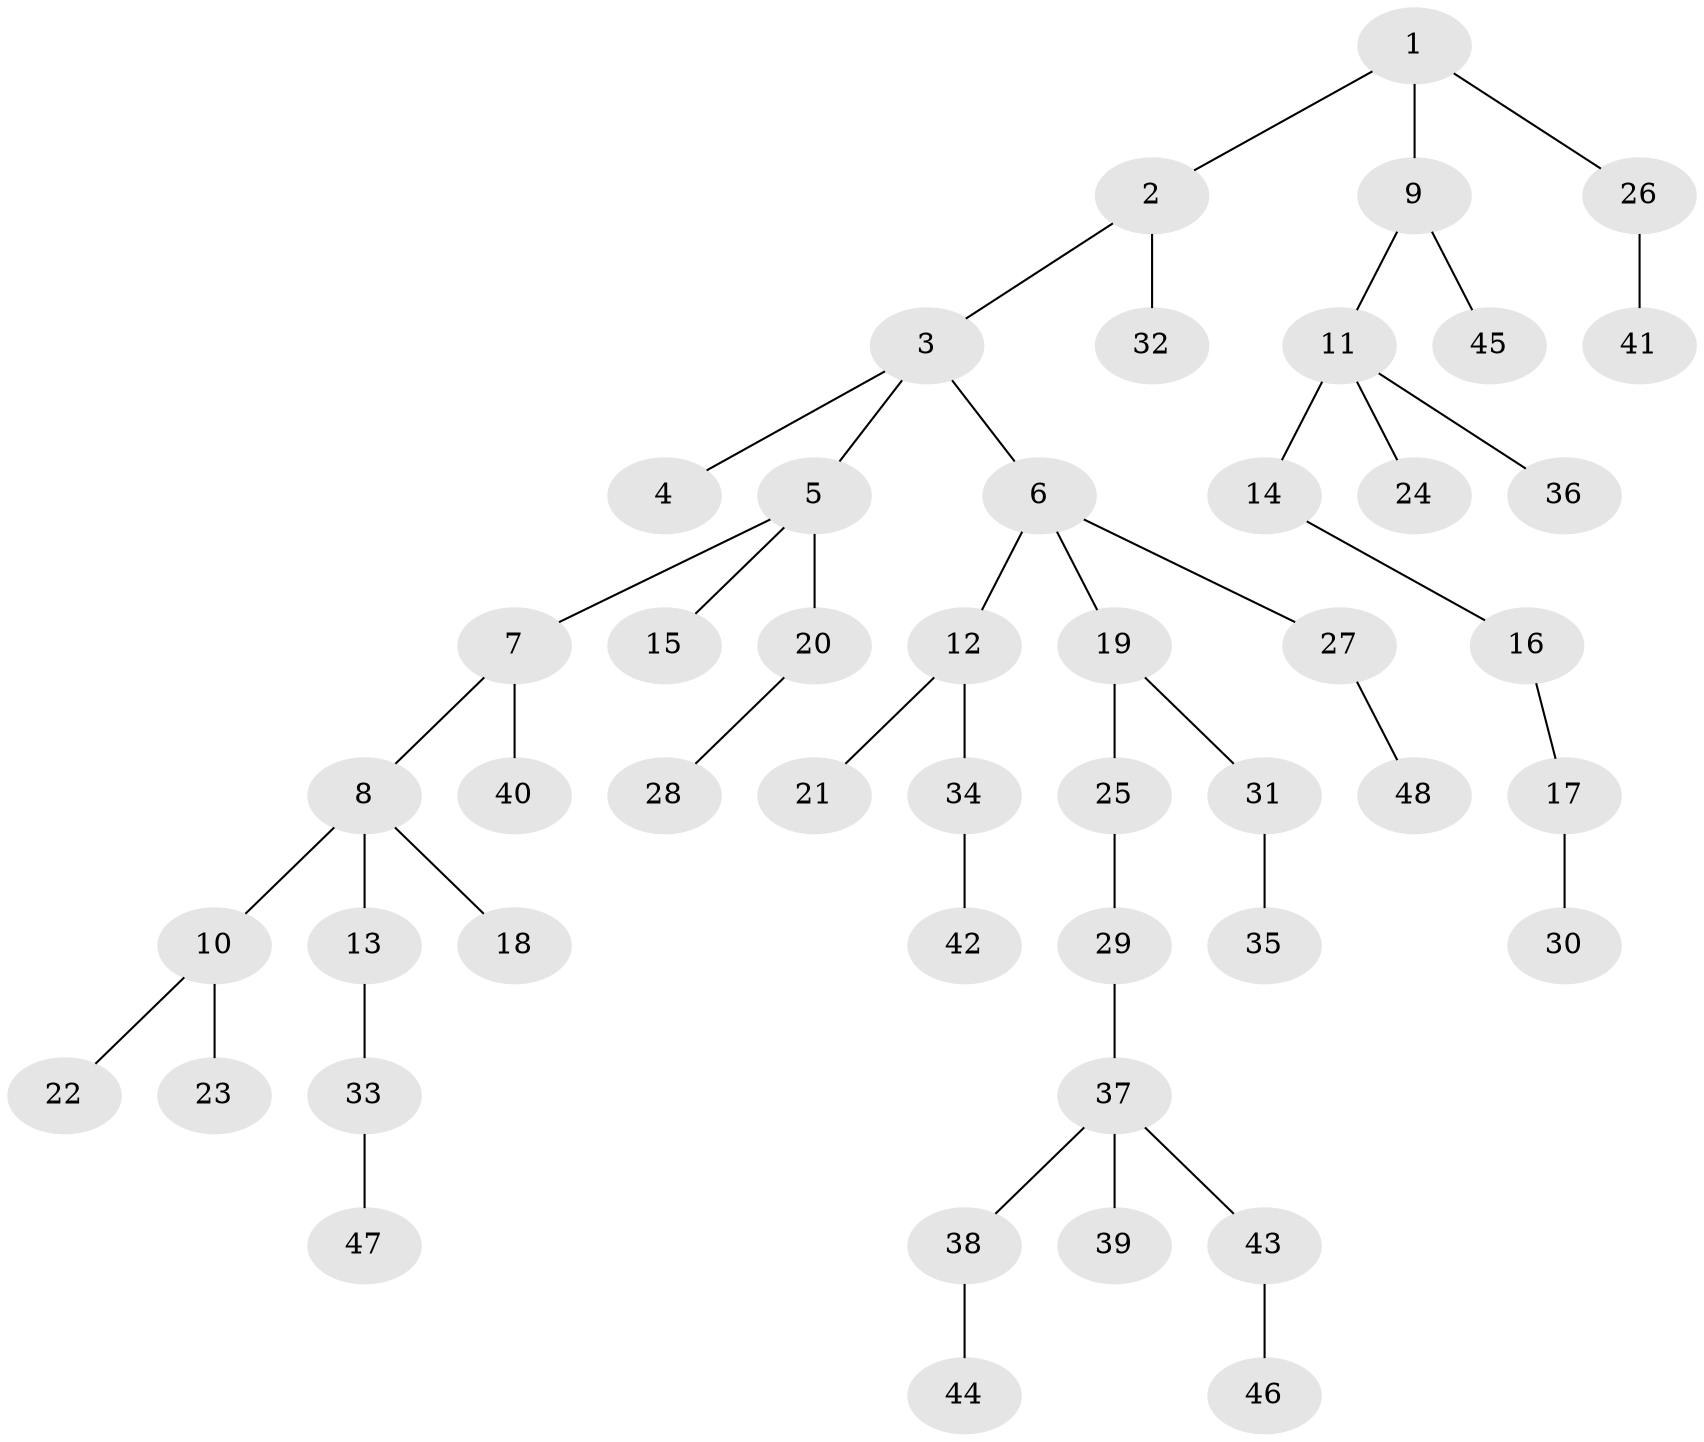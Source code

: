 // original degree distribution, {6: 0.02197802197802198, 4: 0.04395604395604396, 5: 0.06593406593406594, 2: 0.2087912087912088, 3: 0.13186813186813187, 1: 0.5274725274725275}
// Generated by graph-tools (version 1.1) at 2025/37/03/09/25 02:37:05]
// undirected, 48 vertices, 47 edges
graph export_dot {
graph [start="1"]
  node [color=gray90,style=filled];
  1;
  2;
  3;
  4;
  5;
  6;
  7;
  8;
  9;
  10;
  11;
  12;
  13;
  14;
  15;
  16;
  17;
  18;
  19;
  20;
  21;
  22;
  23;
  24;
  25;
  26;
  27;
  28;
  29;
  30;
  31;
  32;
  33;
  34;
  35;
  36;
  37;
  38;
  39;
  40;
  41;
  42;
  43;
  44;
  45;
  46;
  47;
  48;
  1 -- 2 [weight=1.0];
  1 -- 9 [weight=3.0];
  1 -- 26 [weight=1.0];
  2 -- 3 [weight=1.0];
  2 -- 32 [weight=1.0];
  3 -- 4 [weight=1.0];
  3 -- 5 [weight=1.0];
  3 -- 6 [weight=1.0];
  5 -- 7 [weight=1.0];
  5 -- 15 [weight=1.0];
  5 -- 20 [weight=1.0];
  6 -- 12 [weight=1.0];
  6 -- 19 [weight=1.0];
  6 -- 27 [weight=1.0];
  7 -- 8 [weight=1.0];
  7 -- 40 [weight=1.0];
  8 -- 10 [weight=1.0];
  8 -- 13 [weight=1.0];
  8 -- 18 [weight=1.0];
  9 -- 11 [weight=1.0];
  9 -- 45 [weight=1.0];
  10 -- 22 [weight=1.0];
  10 -- 23 [weight=1.0];
  11 -- 14 [weight=1.0];
  11 -- 24 [weight=1.0];
  11 -- 36 [weight=1.0];
  12 -- 21 [weight=2.0];
  12 -- 34 [weight=1.0];
  13 -- 33 [weight=1.0];
  14 -- 16 [weight=1.0];
  16 -- 17 [weight=1.0];
  17 -- 30 [weight=2.0];
  19 -- 25 [weight=3.0];
  19 -- 31 [weight=1.0];
  20 -- 28 [weight=1.0];
  25 -- 29 [weight=1.0];
  26 -- 41 [weight=2.0];
  27 -- 48 [weight=1.0];
  29 -- 37 [weight=1.0];
  31 -- 35 [weight=1.0];
  33 -- 47 [weight=1.0];
  34 -- 42 [weight=2.0];
  37 -- 38 [weight=1.0];
  37 -- 39 [weight=1.0];
  37 -- 43 [weight=1.0];
  38 -- 44 [weight=1.0];
  43 -- 46 [weight=1.0];
}
